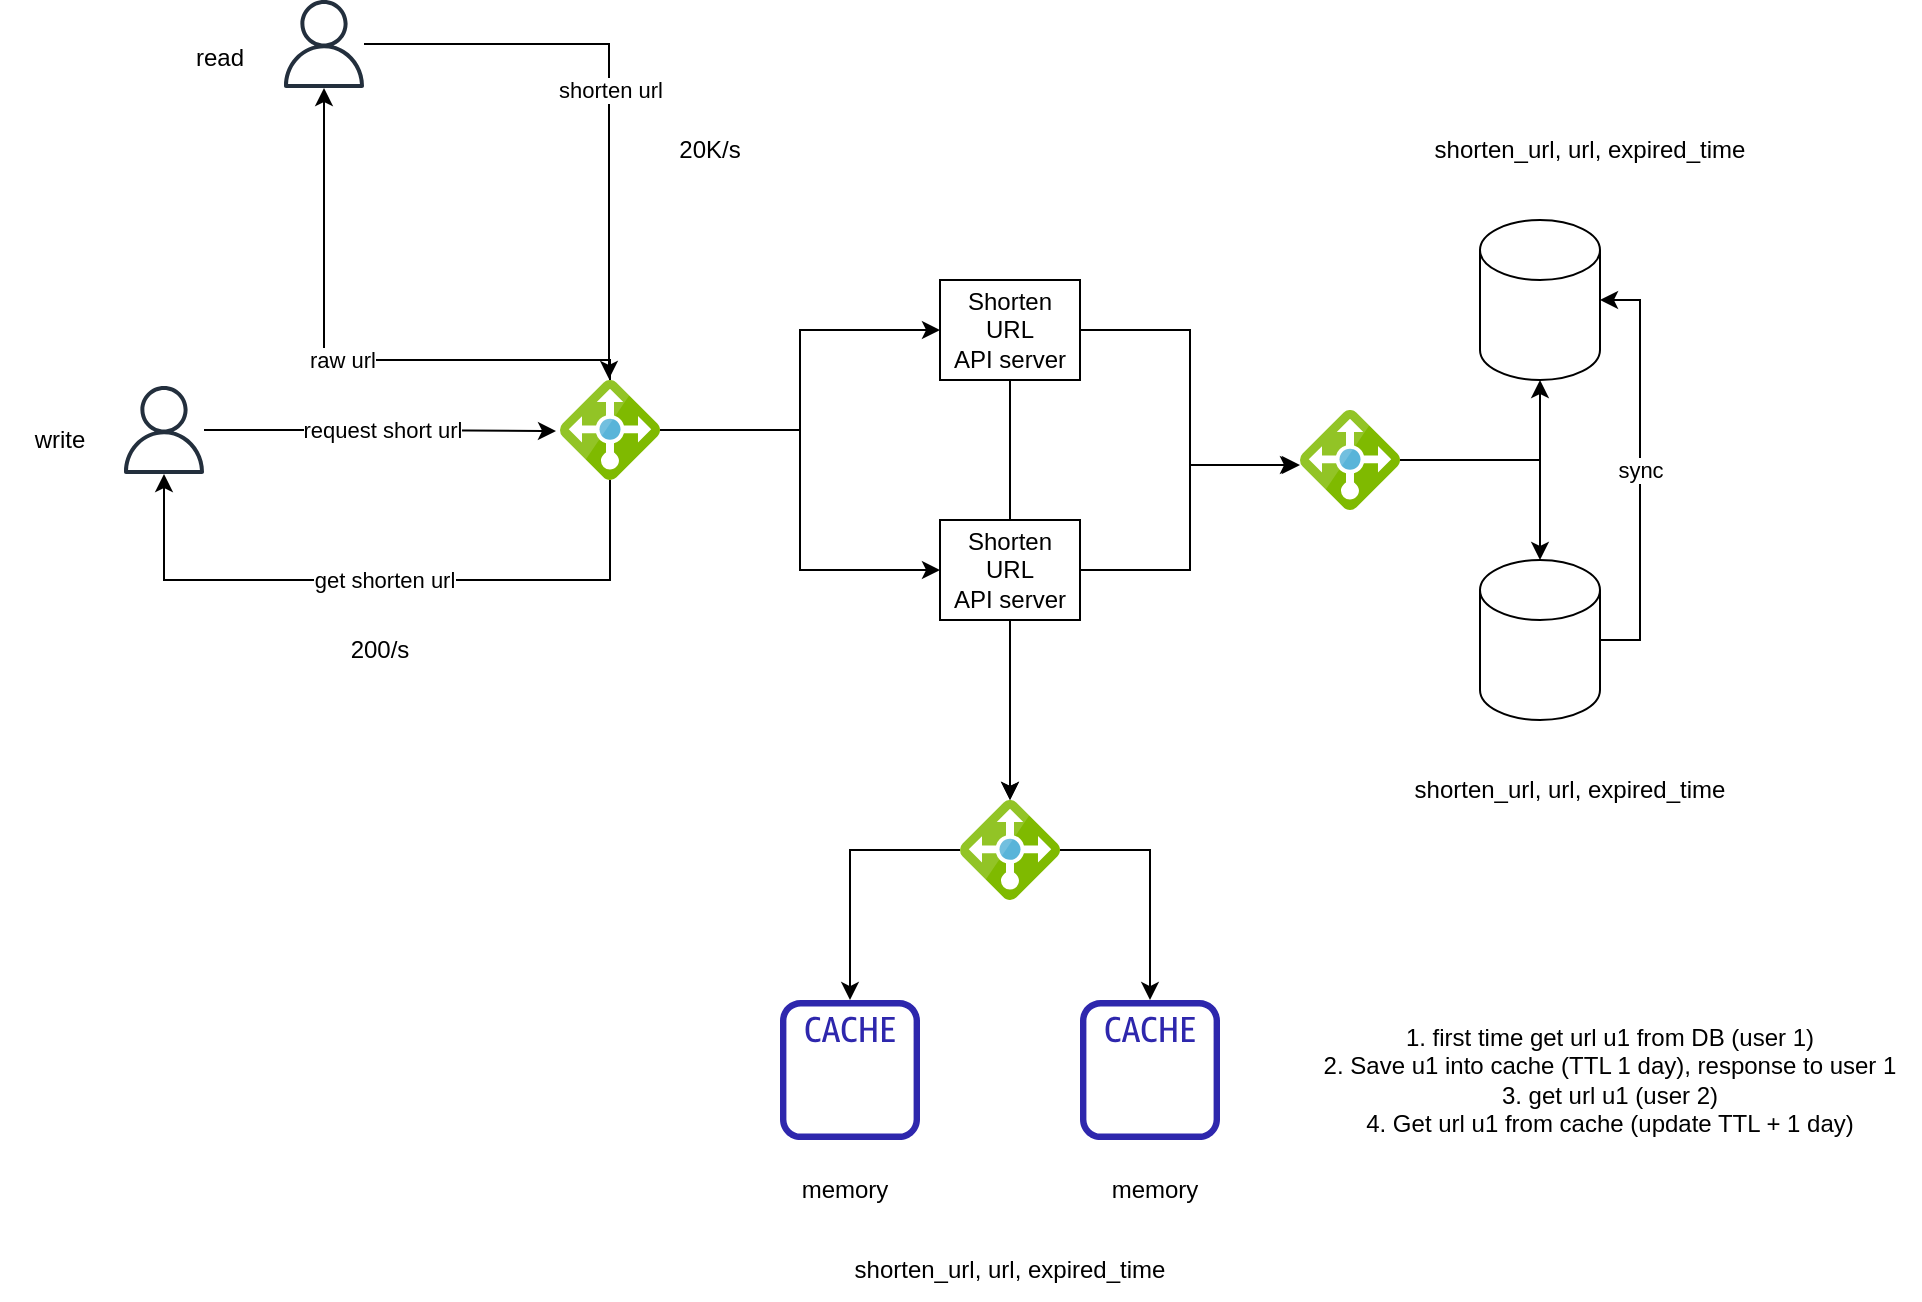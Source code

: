 <mxfile version="20.1.1" type="device"><diagram id="v2Ayw6MezPZ8_T8gcMA6" name="Page-1"><mxGraphModel dx="1106" dy="589" grid="1" gridSize="10" guides="1" tooltips="1" connect="1" arrows="1" fold="1" page="1" pageScale="1" pageWidth="850" pageHeight="1100" math="0" shadow="0"><root><mxCell id="0"/><mxCell id="1" parent="0"/><mxCell id="ZT6oL95vkFU3f16BAJUE-1" value="" style="shape=cylinder3;whiteSpace=wrap;html=1;boundedLbl=1;backgroundOutline=1;size=15;" vertex="1" parent="1"><mxGeometry x="810" y="120" width="60" height="80" as="geometry"/></mxCell><mxCell id="ZT6oL95vkFU3f16BAJUE-14" style="edgeStyle=orthogonalEdgeStyle;rounded=0;orthogonalLoop=1;jettySize=auto;html=1;entryX=-0.02;entryY=0.55;entryDx=0;entryDy=0;entryPerimeter=0;" edge="1" parent="1" source="ZT6oL95vkFU3f16BAJUE-5" target="ZT6oL95vkFU3f16BAJUE-10"><mxGeometry relative="1" as="geometry"/></mxCell><mxCell id="ZT6oL95vkFU3f16BAJUE-36" style="edgeStyle=orthogonalEdgeStyle;rounded=0;orthogonalLoop=1;jettySize=auto;html=1;" edge="1" parent="1" source="ZT6oL95vkFU3f16BAJUE-5" target="ZT6oL95vkFU3f16BAJUE-30"><mxGeometry relative="1" as="geometry"/></mxCell><mxCell id="ZT6oL95vkFU3f16BAJUE-5" value="Shorten URL &lt;br&gt;API server" style="rounded=0;whiteSpace=wrap;html=1;" vertex="1" parent="1"><mxGeometry x="540" y="150" width="70" height="50" as="geometry"/></mxCell><mxCell id="ZT6oL95vkFU3f16BAJUE-15" style="edgeStyle=orthogonalEdgeStyle;rounded=0;orthogonalLoop=1;jettySize=auto;html=1;entryX=0;entryY=0.55;entryDx=0;entryDy=0;entryPerimeter=0;" edge="1" parent="1" source="ZT6oL95vkFU3f16BAJUE-6" target="ZT6oL95vkFU3f16BAJUE-10"><mxGeometry relative="1" as="geometry"/></mxCell><mxCell id="ZT6oL95vkFU3f16BAJUE-35" style="edgeStyle=orthogonalEdgeStyle;rounded=0;orthogonalLoop=1;jettySize=auto;html=1;entryX=0.5;entryY=0;entryDx=0;entryDy=0;entryPerimeter=0;" edge="1" parent="1" source="ZT6oL95vkFU3f16BAJUE-6" target="ZT6oL95vkFU3f16BAJUE-30"><mxGeometry relative="1" as="geometry"/></mxCell><mxCell id="ZT6oL95vkFU3f16BAJUE-6" value="Shorten URL &lt;br&gt;API server" style="rounded=0;whiteSpace=wrap;html=1;" vertex="1" parent="1"><mxGeometry x="540" y="270" width="70" height="50" as="geometry"/></mxCell><mxCell id="ZT6oL95vkFU3f16BAJUE-8" style="edgeStyle=orthogonalEdgeStyle;rounded=0;orthogonalLoop=1;jettySize=auto;html=1;entryX=0;entryY=0.5;entryDx=0;entryDy=0;" edge="1" parent="1" source="ZT6oL95vkFU3f16BAJUE-7" target="ZT6oL95vkFU3f16BAJUE-5"><mxGeometry relative="1" as="geometry"/></mxCell><mxCell id="ZT6oL95vkFU3f16BAJUE-9" style="edgeStyle=orthogonalEdgeStyle;rounded=0;orthogonalLoop=1;jettySize=auto;html=1;entryX=0;entryY=0.5;entryDx=0;entryDy=0;" edge="1" parent="1" source="ZT6oL95vkFU3f16BAJUE-7" target="ZT6oL95vkFU3f16BAJUE-6"><mxGeometry relative="1" as="geometry"/></mxCell><mxCell id="ZT6oL95vkFU3f16BAJUE-18" value="get shorten url" style="edgeStyle=orthogonalEdgeStyle;rounded=0;orthogonalLoop=1;jettySize=auto;html=1;" edge="1" parent="1" source="ZT6oL95vkFU3f16BAJUE-7" target="ZT6oL95vkFU3f16BAJUE-16"><mxGeometry relative="1" as="geometry"><Array as="points"><mxPoint x="375" y="300"/><mxPoint x="152" y="300"/></Array></mxGeometry></mxCell><mxCell id="ZT6oL95vkFU3f16BAJUE-24" value="raw url" style="edgeStyle=orthogonalEdgeStyle;rounded=0;orthogonalLoop=1;jettySize=auto;html=1;" edge="1" parent="1" source="ZT6oL95vkFU3f16BAJUE-7" target="ZT6oL95vkFU3f16BAJUE-22"><mxGeometry relative="1" as="geometry"><Array as="points"><mxPoint x="375" y="190"/><mxPoint x="232" y="190"/></Array></mxGeometry></mxCell><mxCell id="ZT6oL95vkFU3f16BAJUE-7" value="" style="sketch=0;aspect=fixed;html=1;points=[];align=center;image;fontSize=12;image=img/lib/mscae/Load_Balancer_feature.svg;" vertex="1" parent="1"><mxGeometry x="350" y="200" width="50" height="50" as="geometry"/></mxCell><mxCell id="ZT6oL95vkFU3f16BAJUE-12" style="edgeStyle=orthogonalEdgeStyle;rounded=0;orthogonalLoop=1;jettySize=auto;html=1;" edge="1" parent="1" source="ZT6oL95vkFU3f16BAJUE-10" target="ZT6oL95vkFU3f16BAJUE-1"><mxGeometry relative="1" as="geometry"/></mxCell><mxCell id="ZT6oL95vkFU3f16BAJUE-13" style="edgeStyle=orthogonalEdgeStyle;rounded=0;orthogonalLoop=1;jettySize=auto;html=1;entryX=0.5;entryY=0;entryDx=0;entryDy=0;entryPerimeter=0;" edge="1" parent="1" source="ZT6oL95vkFU3f16BAJUE-10" target="ZT6oL95vkFU3f16BAJUE-11"><mxGeometry relative="1" as="geometry"/></mxCell><mxCell id="ZT6oL95vkFU3f16BAJUE-10" value="" style="sketch=0;aspect=fixed;html=1;points=[];align=center;image;fontSize=12;image=img/lib/mscae/Load_Balancer_feature.svg;" vertex="1" parent="1"><mxGeometry x="720" y="215" width="50" height="50" as="geometry"/></mxCell><mxCell id="ZT6oL95vkFU3f16BAJUE-27" value="sync" style="edgeStyle=orthogonalEdgeStyle;rounded=0;orthogonalLoop=1;jettySize=auto;html=1;entryX=1;entryY=0.5;entryDx=0;entryDy=0;entryPerimeter=0;" edge="1" parent="1" source="ZT6oL95vkFU3f16BAJUE-11" target="ZT6oL95vkFU3f16BAJUE-1"><mxGeometry relative="1" as="geometry"><Array as="points"><mxPoint x="890" y="330"/><mxPoint x="890" y="160"/></Array></mxGeometry></mxCell><mxCell id="ZT6oL95vkFU3f16BAJUE-11" value="" style="shape=cylinder3;whiteSpace=wrap;html=1;boundedLbl=1;backgroundOutline=1;size=15;" vertex="1" parent="1"><mxGeometry x="810" y="290" width="60" height="80" as="geometry"/></mxCell><mxCell id="ZT6oL95vkFU3f16BAJUE-17" value="request short url" style="edgeStyle=orthogonalEdgeStyle;rounded=0;orthogonalLoop=1;jettySize=auto;html=1;entryX=-0.04;entryY=0.51;entryDx=0;entryDy=0;entryPerimeter=0;" edge="1" parent="1" source="ZT6oL95vkFU3f16BAJUE-16" target="ZT6oL95vkFU3f16BAJUE-7"><mxGeometry relative="1" as="geometry"/></mxCell><mxCell id="ZT6oL95vkFU3f16BAJUE-16" value="" style="sketch=0;outlineConnect=0;fontColor=#232F3E;gradientColor=none;fillColor=#232F3D;strokeColor=none;dashed=0;verticalLabelPosition=bottom;verticalAlign=top;align=center;html=1;fontSize=12;fontStyle=0;aspect=fixed;pointerEvents=1;shape=mxgraph.aws4.user;" vertex="1" parent="1"><mxGeometry x="130" y="203" width="44" height="44" as="geometry"/></mxCell><mxCell id="ZT6oL95vkFU3f16BAJUE-23" value="shorten url" style="edgeStyle=orthogonalEdgeStyle;rounded=0;orthogonalLoop=1;jettySize=auto;html=1;entryX=0.49;entryY=-0.01;entryDx=0;entryDy=0;entryPerimeter=0;" edge="1" parent="1" source="ZT6oL95vkFU3f16BAJUE-22" target="ZT6oL95vkFU3f16BAJUE-7"><mxGeometry relative="1" as="geometry"/></mxCell><mxCell id="ZT6oL95vkFU3f16BAJUE-22" value="" style="sketch=0;outlineConnect=0;fontColor=#232F3E;gradientColor=none;fillColor=#232F3D;strokeColor=none;dashed=0;verticalLabelPosition=bottom;verticalAlign=top;align=center;html=1;fontSize=12;fontStyle=0;aspect=fixed;pointerEvents=1;shape=mxgraph.aws4.user;" vertex="1" parent="1"><mxGeometry x="210" y="10" width="44" height="44" as="geometry"/></mxCell><mxCell id="ZT6oL95vkFU3f16BAJUE-25" value="20K/s" style="text;html=1;strokeColor=none;fillColor=none;align=center;verticalAlign=middle;whiteSpace=wrap;rounded=0;" vertex="1" parent="1"><mxGeometry x="395" y="70" width="60" height="30" as="geometry"/></mxCell><mxCell id="ZT6oL95vkFU3f16BAJUE-26" value="200/s" style="text;html=1;strokeColor=none;fillColor=none;align=center;verticalAlign=middle;whiteSpace=wrap;rounded=0;" vertex="1" parent="1"><mxGeometry x="230" y="320" width="60" height="30" as="geometry"/></mxCell><mxCell id="ZT6oL95vkFU3f16BAJUE-28" value="" style="sketch=0;outlineConnect=0;fontColor=#232F3E;gradientColor=none;fillColor=#2E27AD;strokeColor=none;dashed=0;verticalLabelPosition=bottom;verticalAlign=top;align=center;html=1;fontSize=12;fontStyle=0;aspect=fixed;pointerEvents=1;shape=mxgraph.aws4.cache_node;" vertex="1" parent="1"><mxGeometry x="460" y="510" width="70" height="70" as="geometry"/></mxCell><mxCell id="ZT6oL95vkFU3f16BAJUE-29" value="" style="sketch=0;outlineConnect=0;fontColor=#232F3E;gradientColor=none;fillColor=#2E27AD;strokeColor=none;dashed=0;verticalLabelPosition=bottom;verticalAlign=top;align=center;html=1;fontSize=12;fontStyle=0;aspect=fixed;pointerEvents=1;shape=mxgraph.aws4.cache_node;" vertex="1" parent="1"><mxGeometry x="610" y="510" width="70" height="70" as="geometry"/></mxCell><mxCell id="ZT6oL95vkFU3f16BAJUE-31" style="edgeStyle=orthogonalEdgeStyle;rounded=0;orthogonalLoop=1;jettySize=auto;html=1;" edge="1" parent="1" source="ZT6oL95vkFU3f16BAJUE-30" target="ZT6oL95vkFU3f16BAJUE-28"><mxGeometry relative="1" as="geometry"/></mxCell><mxCell id="ZT6oL95vkFU3f16BAJUE-32" style="edgeStyle=orthogonalEdgeStyle;rounded=0;orthogonalLoop=1;jettySize=auto;html=1;" edge="1" parent="1" source="ZT6oL95vkFU3f16BAJUE-30" target="ZT6oL95vkFU3f16BAJUE-29"><mxGeometry relative="1" as="geometry"/></mxCell><mxCell id="ZT6oL95vkFU3f16BAJUE-30" value="" style="sketch=0;aspect=fixed;html=1;points=[];align=center;image;fontSize=12;image=img/lib/mscae/Load_Balancer_feature.svg;" vertex="1" parent="1"><mxGeometry x="550" y="410" width="50" height="50" as="geometry"/></mxCell><mxCell id="ZT6oL95vkFU3f16BAJUE-33" value="memory" style="text;html=1;strokeColor=none;fillColor=none;align=center;verticalAlign=middle;whiteSpace=wrap;rounded=0;" vertex="1" parent="1"><mxGeometry x="460" y="590" width="65" height="30" as="geometry"/></mxCell><mxCell id="ZT6oL95vkFU3f16BAJUE-34" value="memory" style="text;html=1;strokeColor=none;fillColor=none;align=center;verticalAlign=middle;whiteSpace=wrap;rounded=0;" vertex="1" parent="1"><mxGeometry x="615" y="590" width="65" height="30" as="geometry"/></mxCell><mxCell id="ZT6oL95vkFU3f16BAJUE-38" value="shorten_url, url, expired_time" style="text;html=1;strokeColor=none;fillColor=none;align=center;verticalAlign=middle;whiteSpace=wrap;rounded=0;" vertex="1" parent="1"><mxGeometry x="760" y="70" width="210" height="30" as="geometry"/></mxCell><mxCell id="ZT6oL95vkFU3f16BAJUE-39" value="shorten_url, url, expired_time" style="text;html=1;strokeColor=none;fillColor=none;align=center;verticalAlign=middle;whiteSpace=wrap;rounded=0;" vertex="1" parent="1"><mxGeometry x="750" y="390" width="210" height="30" as="geometry"/></mxCell><mxCell id="ZT6oL95vkFU3f16BAJUE-40" value="shorten_url, url, expired_time" style="text;html=1;strokeColor=none;fillColor=none;align=center;verticalAlign=middle;whiteSpace=wrap;rounded=0;" vertex="1" parent="1"><mxGeometry x="470" y="630" width="210" height="30" as="geometry"/></mxCell><mxCell id="ZT6oL95vkFU3f16BAJUE-41" value="read" style="text;html=1;strokeColor=none;fillColor=none;align=center;verticalAlign=middle;whiteSpace=wrap;rounded=0;" vertex="1" parent="1"><mxGeometry x="150" y="24" width="60" height="30" as="geometry"/></mxCell><mxCell id="ZT6oL95vkFU3f16BAJUE-42" value="write" style="text;html=1;strokeColor=none;fillColor=none;align=center;verticalAlign=middle;whiteSpace=wrap;rounded=0;" vertex="1" parent="1"><mxGeometry x="70" y="215" width="60" height="30" as="geometry"/></mxCell><mxCell id="ZT6oL95vkFU3f16BAJUE-43" value="1. first time get url u1 from DB (user 1)&lt;br&gt;2. Save u1 into cache (TTL 1 day), response to user 1&lt;br&gt;3. get url u1 (user 2)&lt;br&gt;4. Get url u1 from cache (update TTL + 1 day)" style="text;html=1;strokeColor=none;fillColor=none;align=center;verticalAlign=middle;whiteSpace=wrap;rounded=0;" vertex="1" parent="1"><mxGeometry x="720" y="510" width="310" height="80" as="geometry"/></mxCell></root></mxGraphModel></diagram></mxfile>